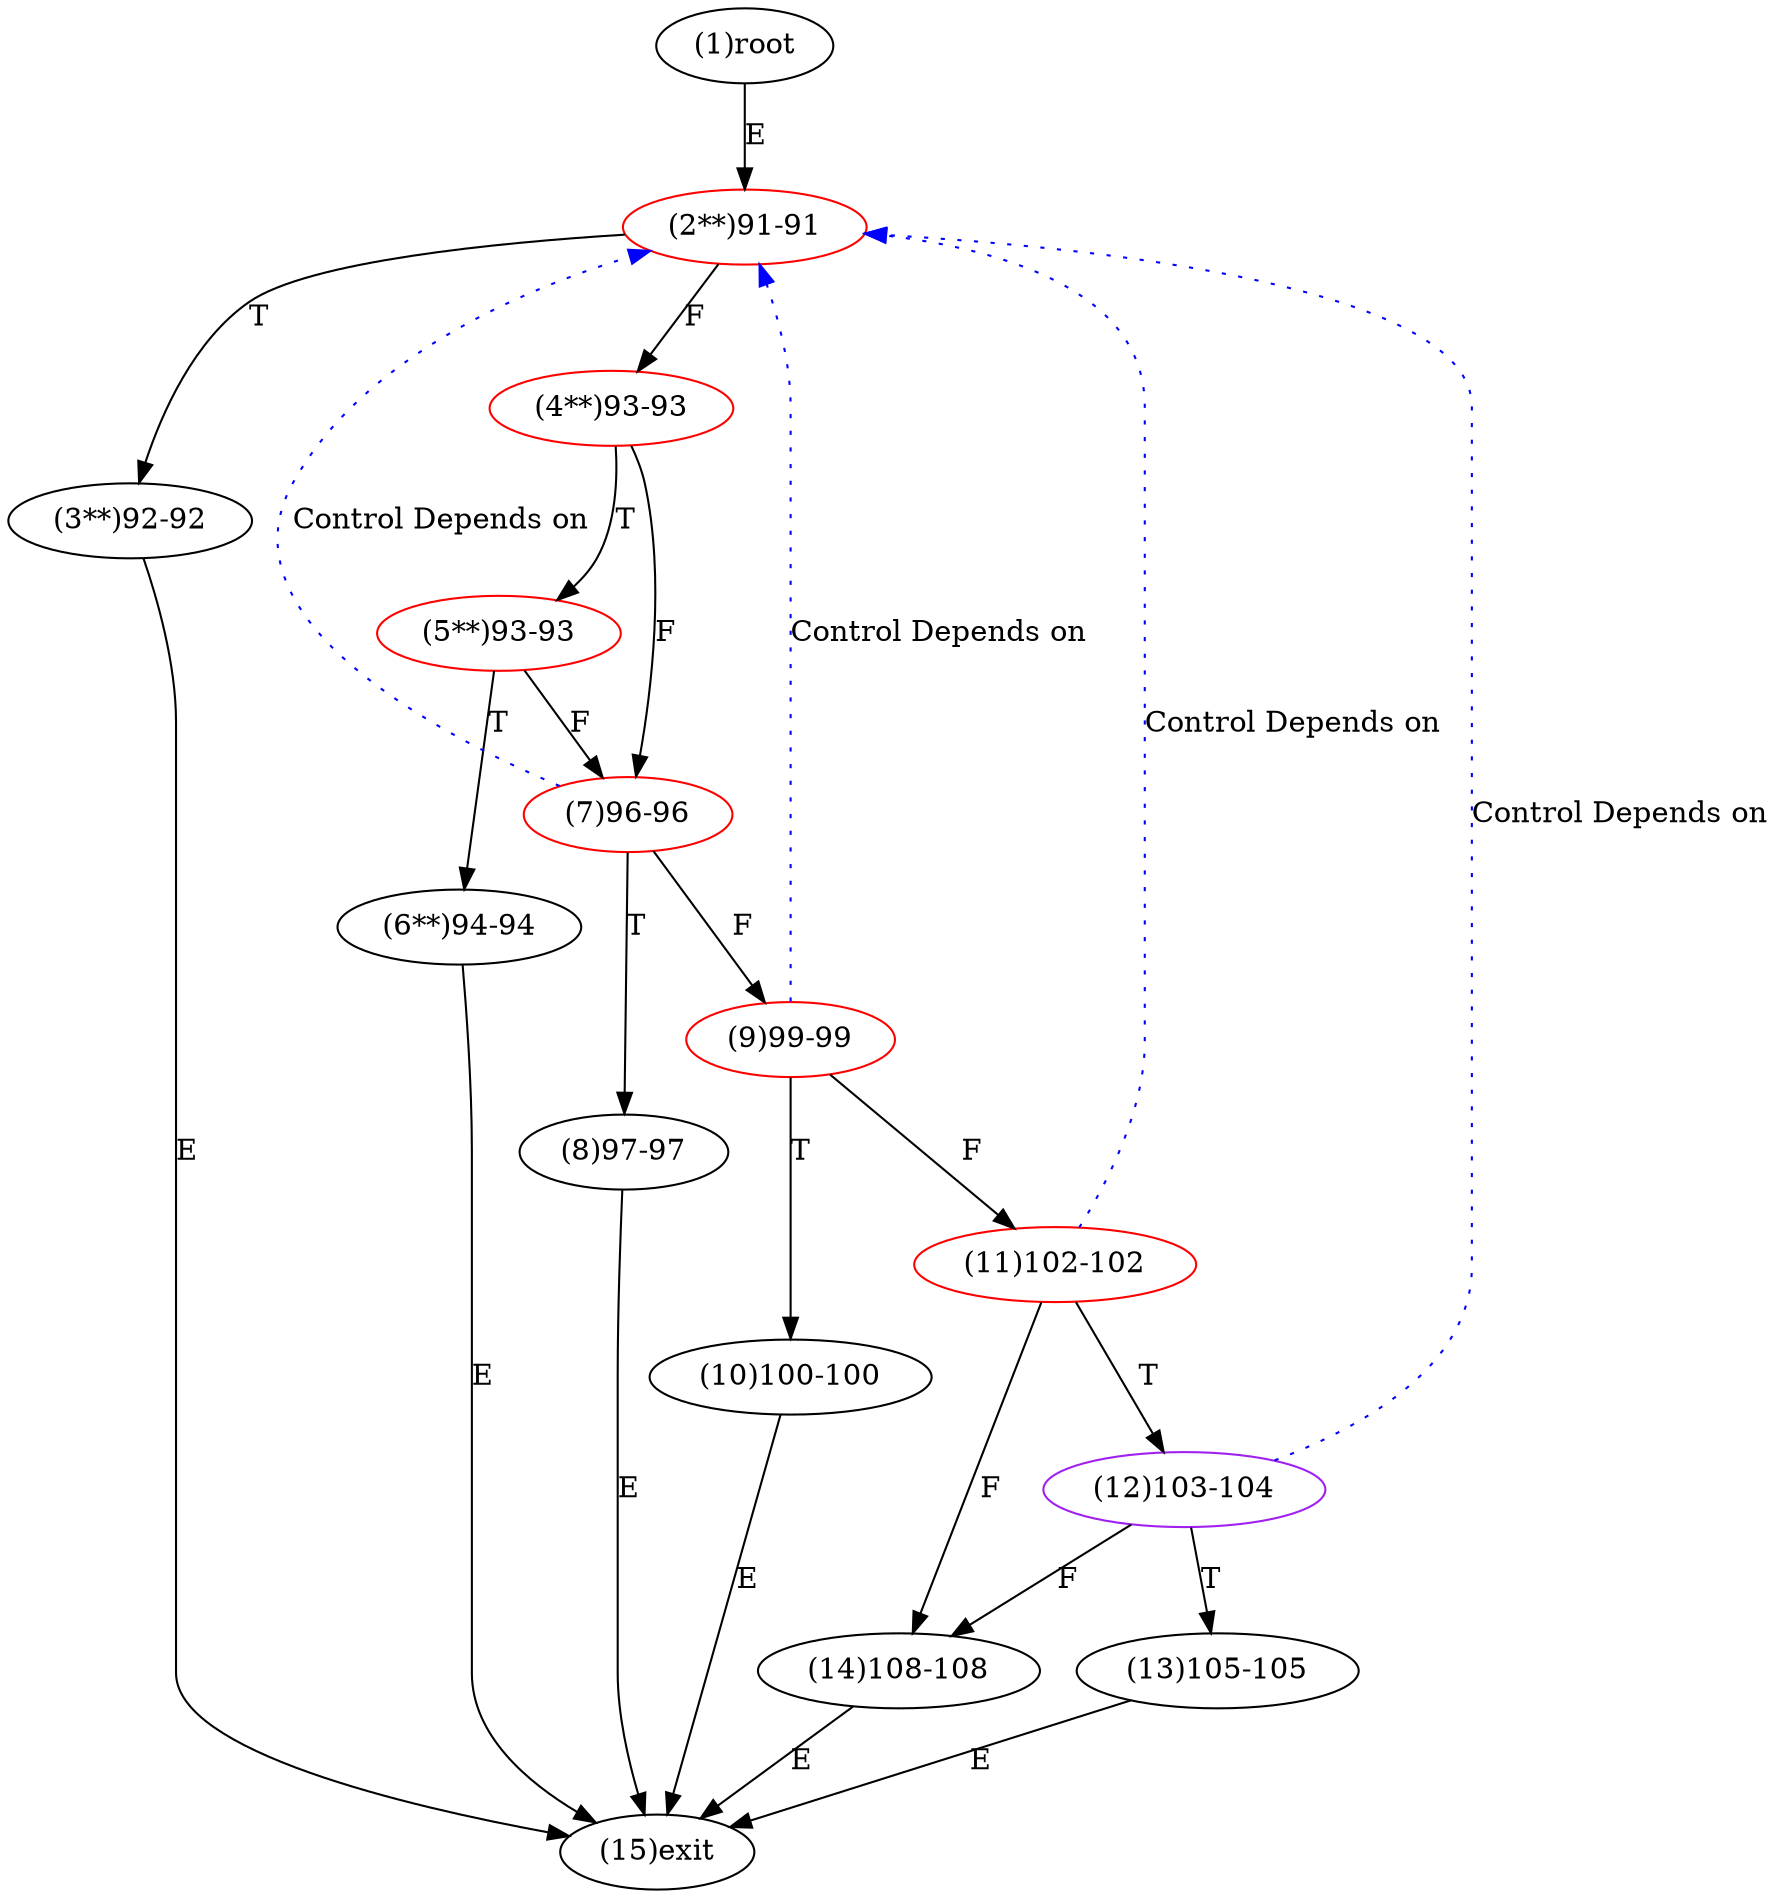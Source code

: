 digraph "" { 
1[ label="(1)root"];
2[ label="(2**)91-91",color=red];
3[ label="(3**)92-92"];
4[ label="(4**)93-93",color=red];
5[ label="(5**)93-93",color=red];
6[ label="(6**)94-94"];
7[ label="(7)96-96",color=red];
8[ label="(8)97-97"];
9[ label="(9)99-99",color=red];
10[ label="(10)100-100"];
11[ label="(11)102-102",color=red];
12[ label="(12)103-104",color=purple];
13[ label="(13)105-105"];
14[ label="(14)108-108"];
15[ label="(15)exit"];
1->2[ label="E"];
2->4[ label="F"];
2->3[ label="T"];
3->15[ label="E"];
4->7[ label="F"];
4->5[ label="T"];
5->7[ label="F"];
5->6[ label="T"];
6->15[ label="E"];
7->9[ label="F"];
7->8[ label="T"];
8->15[ label="E"];
9->11[ label="F"];
9->10[ label="T"];
10->15[ label="E"];
11->14[ label="F"];
11->12[ label="T"];
12->14[ label="F"];
12->13[ label="T"];
13->15[ label="E"];
14->15[ label="E"];
7->2[ color="blue" label="Control Depends on" style = dotted ];
9->2[ color="blue" label="Control Depends on" style = dotted ];
11->2[ color="blue" label="Control Depends on" style = dotted ];
12->2[ color="blue" label="Control Depends on" style = dotted ];
}